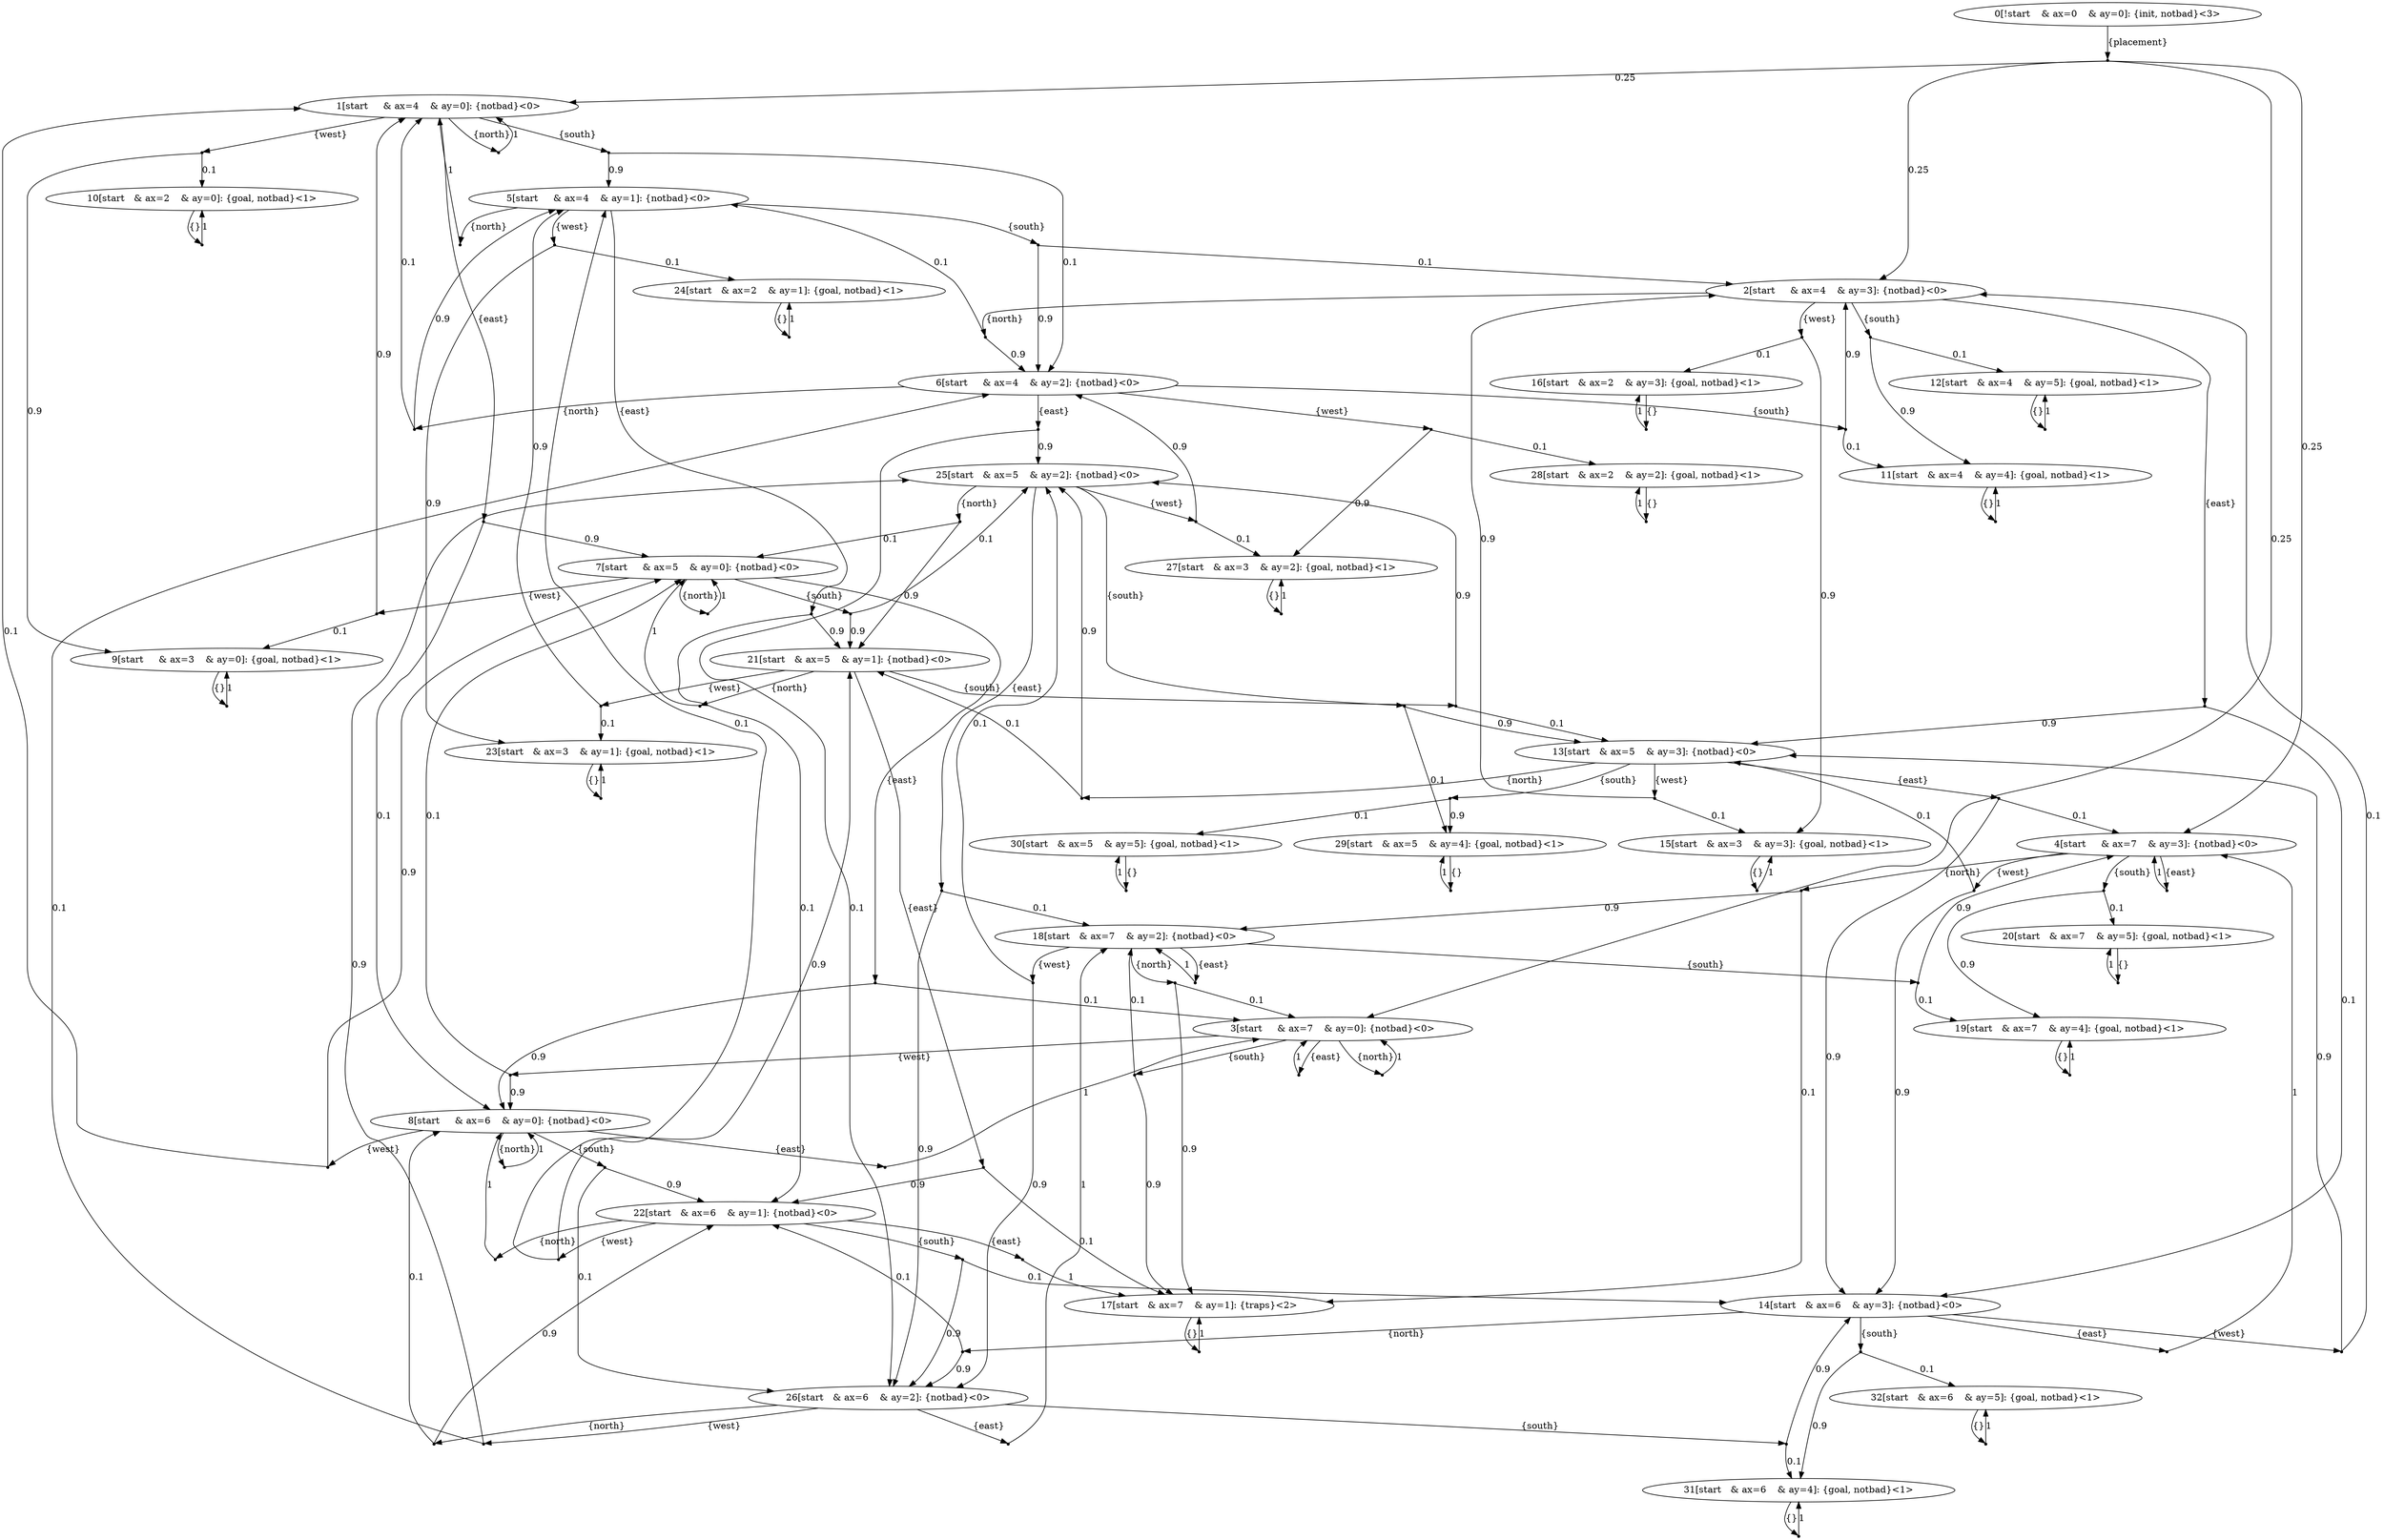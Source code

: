 digraph model {
	0 [ label = "0[!start	& ax=0	& ay=0]: {init, notbad}<3>" ];
	1 [ label = "1[start	& ax=4	& ay=0]: {notbad}<0>" ];
	2 [ label = "2[start	& ax=4	& ay=3]: {notbad}<0>" ];
	3 [ label = "3[start	& ax=7	& ay=0]: {notbad}<0>" ];
	4 [ label = "4[start	& ax=7	& ay=3]: {notbad}<0>" ];
	5 [ label = "5[start	& ax=4	& ay=1]: {notbad}<0>" ];
	6 [ label = "6[start	& ax=4	& ay=2]: {notbad}<0>" ];
	7 [ label = "7[start	& ax=5	& ay=0]: {notbad}<0>" ];
	8 [ label = "8[start	& ax=6	& ay=0]: {notbad}<0>" ];
	9 [ label = "9[start	& ax=3	& ay=0]: {goal, notbad}<1>" ];
	10 [ label = "10[start	& ax=2	& ay=0]: {goal, notbad}<1>" ];
	11 [ label = "11[start	& ax=4	& ay=4]: {goal, notbad}<1>" ];
	12 [ label = "12[start	& ax=4	& ay=5]: {goal, notbad}<1>" ];
	13 [ label = "13[start	& ax=5	& ay=3]: {notbad}<0>" ];
	14 [ label = "14[start	& ax=6	& ay=3]: {notbad}<0>" ];
	15 [ label = "15[start	& ax=3	& ay=3]: {goal, notbad}<1>" ];
	16 [ label = "16[start	& ax=2	& ay=3]: {goal, notbad}<1>" ];
	17 [ label = "17[start	& ax=7	& ay=1]: {traps}<2>" ];
	18 [ label = "18[start	& ax=7	& ay=2]: {notbad}<0>" ];
	19 [ label = "19[start	& ax=7	& ay=4]: {goal, notbad}<1>" ];
	20 [ label = "20[start	& ax=7	& ay=5]: {goal, notbad}<1>" ];
	21 [ label = "21[start	& ax=5	& ay=1]: {notbad}<0>" ];
	22 [ label = "22[start	& ax=6	& ay=1]: {notbad}<0>" ];
	23 [ label = "23[start	& ax=3	& ay=1]: {goal, notbad}<1>" ];
	24 [ label = "24[start	& ax=2	& ay=1]: {goal, notbad}<1>" ];
	25 [ label = "25[start	& ax=5	& ay=2]: {notbad}<0>" ];
	26 [ label = "26[start	& ax=6	& ay=2]: {notbad}<0>" ];
	27 [ label = "27[start	& ax=3	& ay=2]: {goal, notbad}<1>" ];
	28 [ label = "28[start	& ax=2	& ay=2]: {goal, notbad}<1>" ];
	29 [ label = "29[start	& ax=5	& ay=4]: {goal, notbad}<1>" ];
	30 [ label = "30[start	& ax=5	& ay=5]: {goal, notbad}<1>" ];
	31 [ label = "31[start	& ax=6	& ay=4]: {goal, notbad}<1>" ];
	32 [ label = "32[start	& ax=6	& ay=5]: {goal, notbad}<1>" ];
	"0c0" [shape = "point"];
	0 -> "0c0" [ label = "{placement}"]
;
	"0c0" -> 1 [ label= "0.25" ];
	"0c0" -> 2 [ label= "0.25" ];
	"0c0" -> 3 [ label= "0.25" ];
	"0c0" -> 4 [ label= "0.25" ];
	"1c0" [shape = "point"];
	1 -> "1c0" [ label = "{north}"]
;
	"1c0" -> 1 [ label= "1" ];
	"1c1" [shape = "point"];
	1 -> "1c1" [ label = "{south}"]
;
	"1c1" -> 5 [ label= "0.9" ];
	"1c1" -> 6 [ label= "0.1" ];
	"1c2" [shape = "point"];
	1 -> "1c2" [ label = "{east}"]
;
	"1c2" -> 7 [ label= "0.9" ];
	"1c2" -> 8 [ label= "0.1" ];
	"1c3" [shape = "point"];
	1 -> "1c3" [ label = "{west}"]
;
	"1c3" -> 9 [ label= "0.9" ];
	"1c3" -> 10 [ label= "0.1" ];
	"2c0" [shape = "point"];
	2 -> "2c0" [ label = "{north}"]
;
	"2c0" -> 5 [ label= "0.1" ];
	"2c0" -> 6 [ label= "0.9" ];
	"2c1" [shape = "point"];
	2 -> "2c1" [ label = "{south}"]
;
	"2c1" -> 11 [ label= "0.9" ];
	"2c1" -> 12 [ label= "0.1" ];
	"2c2" [shape = "point"];
	2 -> "2c2" [ label = "{east}"]
;
	"2c2" -> 13 [ label= "0.9" ];
	"2c2" -> 14 [ label= "0.1" ];
	"2c3" [shape = "point"];
	2 -> "2c3" [ label = "{west}"]
;
	"2c3" -> 15 [ label= "0.9" ];
	"2c3" -> 16 [ label= "0.1" ];
	"3c0" [shape = "point"];
	3 -> "3c0" [ label = "{north}"]
;
	"3c0" -> 3 [ label= "1" ];
	"3c1" [shape = "point"];
	3 -> "3c1" [ label = "{south}"]
;
	"3c1" -> 17 [ label= "0.9" ];
	"3c1" -> 18 [ label= "0.1" ];
	"3c2" [shape = "point"];
	3 -> "3c2" [ label = "{east}"]
;
	"3c2" -> 3 [ label= "1" ];
	"3c3" [shape = "point"];
	3 -> "3c3" [ label = "{west}"]
;
	"3c3" -> 7 [ label= "0.1" ];
	"3c3" -> 8 [ label= "0.9" ];
	"4c0" [shape = "point"];
	4 -> "4c0" [ label = "{north}"]
;
	"4c0" -> 17 [ label= "0.1" ];
	"4c0" -> 18 [ label= "0.9" ];
	"4c1" [shape = "point"];
	4 -> "4c1" [ label = "{south}"]
;
	"4c1" -> 19 [ label= "0.9" ];
	"4c1" -> 20 [ label= "0.1" ];
	"4c2" [shape = "point"];
	4 -> "4c2" [ label = "{east}"]
;
	"4c2" -> 4 [ label= "1" ];
	"4c3" [shape = "point"];
	4 -> "4c3" [ label = "{west}"]
;
	"4c3" -> 13 [ label= "0.1" ];
	"4c3" -> 14 [ label= "0.9" ];
	"5c0" [shape = "point"];
	5 -> "5c0" [ label = "{north}"]
;
	"5c0" -> 1 [ label= "1" ];
	"5c1" [shape = "point"];
	5 -> "5c1" [ label = "{south}"]
;
	"5c1" -> 2 [ label= "0.1" ];
	"5c1" -> 6 [ label= "0.9" ];
	"5c2" [shape = "point"];
	5 -> "5c2" [ label = "{east}"]
;
	"5c2" -> 21 [ label= "0.9" ];
	"5c2" -> 22 [ label= "0.1" ];
	"5c3" [shape = "point"];
	5 -> "5c3" [ label = "{west}"]
;
	"5c3" -> 23 [ label= "0.9" ];
	"5c3" -> 24 [ label= "0.1" ];
	"6c0" [shape = "point"];
	6 -> "6c0" [ label = "{north}"]
;
	"6c0" -> 1 [ label= "0.1" ];
	"6c0" -> 5 [ label= "0.9" ];
	"6c1" [shape = "point"];
	6 -> "6c1" [ label = "{south}"]
;
	"6c1" -> 2 [ label= "0.9" ];
	"6c1" -> 11 [ label= "0.1" ];
	"6c2" [shape = "point"];
	6 -> "6c2" [ label = "{east}"]
;
	"6c2" -> 25 [ label= "0.9" ];
	"6c2" -> 26 [ label= "0.1" ];
	"6c3" [shape = "point"];
	6 -> "6c3" [ label = "{west}"]
;
	"6c3" -> 27 [ label= "0.9" ];
	"6c3" -> 28 [ label= "0.1" ];
	"7c0" [shape = "point"];
	7 -> "7c0" [ label = "{north}"]
;
	"7c0" -> 7 [ label= "1" ];
	"7c1" [shape = "point"];
	7 -> "7c1" [ label = "{south}"]
;
	"7c1" -> 21 [ label= "0.9" ];
	"7c1" -> 25 [ label= "0.1" ];
	"7c2" [shape = "point"];
	7 -> "7c2" [ label = "{east}"]
;
	"7c2" -> 3 [ label= "0.1" ];
	"7c2" -> 8 [ label= "0.9" ];
	"7c3" [shape = "point"];
	7 -> "7c3" [ label = "{west}"]
;
	"7c3" -> 1 [ label= "0.9" ];
	"7c3" -> 9 [ label= "0.1" ];
	"8c0" [shape = "point"];
	8 -> "8c0" [ label = "{north}"]
;
	"8c0" -> 8 [ label= "1" ];
	"8c1" [shape = "point"];
	8 -> "8c1" [ label = "{south}"]
;
	"8c1" -> 22 [ label= "0.9" ];
	"8c1" -> 26 [ label= "0.1" ];
	"8c2" [shape = "point"];
	8 -> "8c2" [ label = "{east}"]
;
	"8c2" -> 3 [ label= "1" ];
	"8c3" [shape = "point"];
	8 -> "8c3" [ label = "{west}"]
;
	"8c3" -> 1 [ label= "0.1" ];
	"8c3" -> 7 [ label= "0.9" ];
	"9c0" [shape = "point"];
	9 -> "9c0" [ label = "{}"]
;
	"9c0" -> 9 [ label= "1" ];
	"10c0" [shape = "point"];
	10 -> "10c0" [ label = "{}"]
;
	"10c0" -> 10 [ label= "1" ];
	"11c0" [shape = "point"];
	11 -> "11c0" [ label = "{}"]
;
	"11c0" -> 11 [ label= "1" ];
	"12c0" [shape = "point"];
	12 -> "12c0" [ label = "{}"]
;
	"12c0" -> 12 [ label= "1" ];
	"13c0" [shape = "point"];
	13 -> "13c0" [ label = "{north}"]
;
	"13c0" -> 21 [ label= "0.1" ];
	"13c0" -> 25 [ label= "0.9" ];
	"13c1" [shape = "point"];
	13 -> "13c1" [ label = "{south}"]
;
	"13c1" -> 29 [ label= "0.9" ];
	"13c1" -> 30 [ label= "0.1" ];
	"13c2" [shape = "point"];
	13 -> "13c2" [ label = "{east}"]
;
	"13c2" -> 4 [ label= "0.1" ];
	"13c2" -> 14 [ label= "0.9" ];
	"13c3" [shape = "point"];
	13 -> "13c3" [ label = "{west}"]
;
	"13c3" -> 2 [ label= "0.9" ];
	"13c3" -> 15 [ label= "0.1" ];
	"14c0" [shape = "point"];
	14 -> "14c0" [ label = "{north}"]
;
	"14c0" -> 22 [ label= "0.1" ];
	"14c0" -> 26 [ label= "0.9" ];
	"14c1" [shape = "point"];
	14 -> "14c1" [ label = "{south}"]
;
	"14c1" -> 31 [ label= "0.9" ];
	"14c1" -> 32 [ label= "0.1" ];
	"14c2" [shape = "point"];
	14 -> "14c2" [ label = "{east}"]
;
	"14c2" -> 4 [ label= "1" ];
	"14c3" [shape = "point"];
	14 -> "14c3" [ label = "{west}"]
;
	"14c3" -> 2 [ label= "0.1" ];
	"14c3" -> 13 [ label= "0.9" ];
	"15c0" [shape = "point"];
	15 -> "15c0" [ label = "{}"]
;
	"15c0" -> 15 [ label= "1" ];
	"16c0" [shape = "point"];
	16 -> "16c0" [ label = "{}"]
;
	"16c0" -> 16 [ label= "1" ];
	"17c0" [shape = "point"];
	17 -> "17c0" [ label = "{}"]
;
	"17c0" -> 17 [ label= "1" ];
	"18c0" [shape = "point"];
	18 -> "18c0" [ label = "{north}"]
;
	"18c0" -> 3 [ label= "0.1" ];
	"18c0" -> 17 [ label= "0.9" ];
	"18c1" [shape = "point"];
	18 -> "18c1" [ label = "{south}"]
;
	"18c1" -> 4 [ label= "0.9" ];
	"18c1" -> 19 [ label= "0.1" ];
	"18c2" [shape = "point"];
	18 -> "18c2" [ label = "{east}"]
;
	"18c2" -> 18 [ label= "1" ];
	"18c3" [shape = "point"];
	18 -> "18c3" [ label = "{west}"]
;
	"18c3" -> 25 [ label= "0.1" ];
	"18c3" -> 26 [ label= "0.9" ];
	"19c0" [shape = "point"];
	19 -> "19c0" [ label = "{}"]
;
	"19c0" -> 19 [ label= "1" ];
	"20c0" [shape = "point"];
	20 -> "20c0" [ label = "{}"]
;
	"20c0" -> 20 [ label= "1" ];
	"21c0" [shape = "point"];
	21 -> "21c0" [ label = "{north}"]
;
	"21c0" -> 7 [ label= "1" ];
	"21c1" [shape = "point"];
	21 -> "21c1" [ label = "{south}"]
;
	"21c1" -> 13 [ label= "0.1" ];
	"21c1" -> 25 [ label= "0.9" ];
	"21c2" [shape = "point"];
	21 -> "21c2" [ label = "{east}"]
;
	"21c2" -> 17 [ label= "0.1" ];
	"21c2" -> 22 [ label= "0.9" ];
	"21c3" [shape = "point"];
	21 -> "21c3" [ label = "{west}"]
;
	"21c3" -> 5 [ label= "0.9" ];
	"21c3" -> 23 [ label= "0.1" ];
	"22c0" [shape = "point"];
	22 -> "22c0" [ label = "{north}"]
;
	"22c0" -> 8 [ label= "1" ];
	"22c1" [shape = "point"];
	22 -> "22c1" [ label = "{south}"]
;
	"22c1" -> 14 [ label= "0.1" ];
	"22c1" -> 26 [ label= "0.9" ];
	"22c2" [shape = "point"];
	22 -> "22c2" [ label = "{east}"]
;
	"22c2" -> 17 [ label= "1" ];
	"22c3" [shape = "point"];
	22 -> "22c3" [ label = "{west}"]
;
	"22c3" -> 5 [ label= "0.1" ];
	"22c3" -> 21 [ label= "0.9" ];
	"23c0" [shape = "point"];
	23 -> "23c0" [ label = "{}"]
;
	"23c0" -> 23 [ label= "1" ];
	"24c0" [shape = "point"];
	24 -> "24c0" [ label = "{}"]
;
	"24c0" -> 24 [ label= "1" ];
	"25c0" [shape = "point"];
	25 -> "25c0" [ label = "{north}"]
;
	"25c0" -> 7 [ label= "0.1" ];
	"25c0" -> 21 [ label= "0.9" ];
	"25c1" [shape = "point"];
	25 -> "25c1" [ label = "{south}"]
;
	"25c1" -> 13 [ label= "0.9" ];
	"25c1" -> 29 [ label= "0.1" ];
	"25c2" [shape = "point"];
	25 -> "25c2" [ label = "{east}"]
;
	"25c2" -> 18 [ label= "0.1" ];
	"25c2" -> 26 [ label= "0.9" ];
	"25c3" [shape = "point"];
	25 -> "25c3" [ label = "{west}"]
;
	"25c3" -> 6 [ label= "0.9" ];
	"25c3" -> 27 [ label= "0.1" ];
	"26c0" [shape = "point"];
	26 -> "26c0" [ label = "{north}"]
;
	"26c0" -> 8 [ label= "0.1" ];
	"26c0" -> 22 [ label= "0.9" ];
	"26c1" [shape = "point"];
	26 -> "26c1" [ label = "{south}"]
;
	"26c1" -> 14 [ label= "0.9" ];
	"26c1" -> 31 [ label= "0.1" ];
	"26c2" [shape = "point"];
	26 -> "26c2" [ label = "{east}"]
;
	"26c2" -> 18 [ label= "1" ];
	"26c3" [shape = "point"];
	26 -> "26c3" [ label = "{west}"]
;
	"26c3" -> 6 [ label= "0.1" ];
	"26c3" -> 25 [ label= "0.9" ];
	"27c0" [shape = "point"];
	27 -> "27c0" [ label = "{}"]
;
	"27c0" -> 27 [ label= "1" ];
	"28c0" [shape = "point"];
	28 -> "28c0" [ label = "{}"]
;
	"28c0" -> 28 [ label= "1" ];
	"29c0" [shape = "point"];
	29 -> "29c0" [ label = "{}"]
;
	"29c0" -> 29 [ label= "1" ];
	"30c0" [shape = "point"];
	30 -> "30c0" [ label = "{}"]
;
	"30c0" -> 30 [ label= "1" ];
	"31c0" [shape = "point"];
	31 -> "31c0" [ label = "{}"]
;
	"31c0" -> 31 [ label= "1" ];
	"32c0" [shape = "point"];
	32 -> "32c0" [ label = "{}"]
;
	"32c0" -> 32 [ label= "1" ];
}
